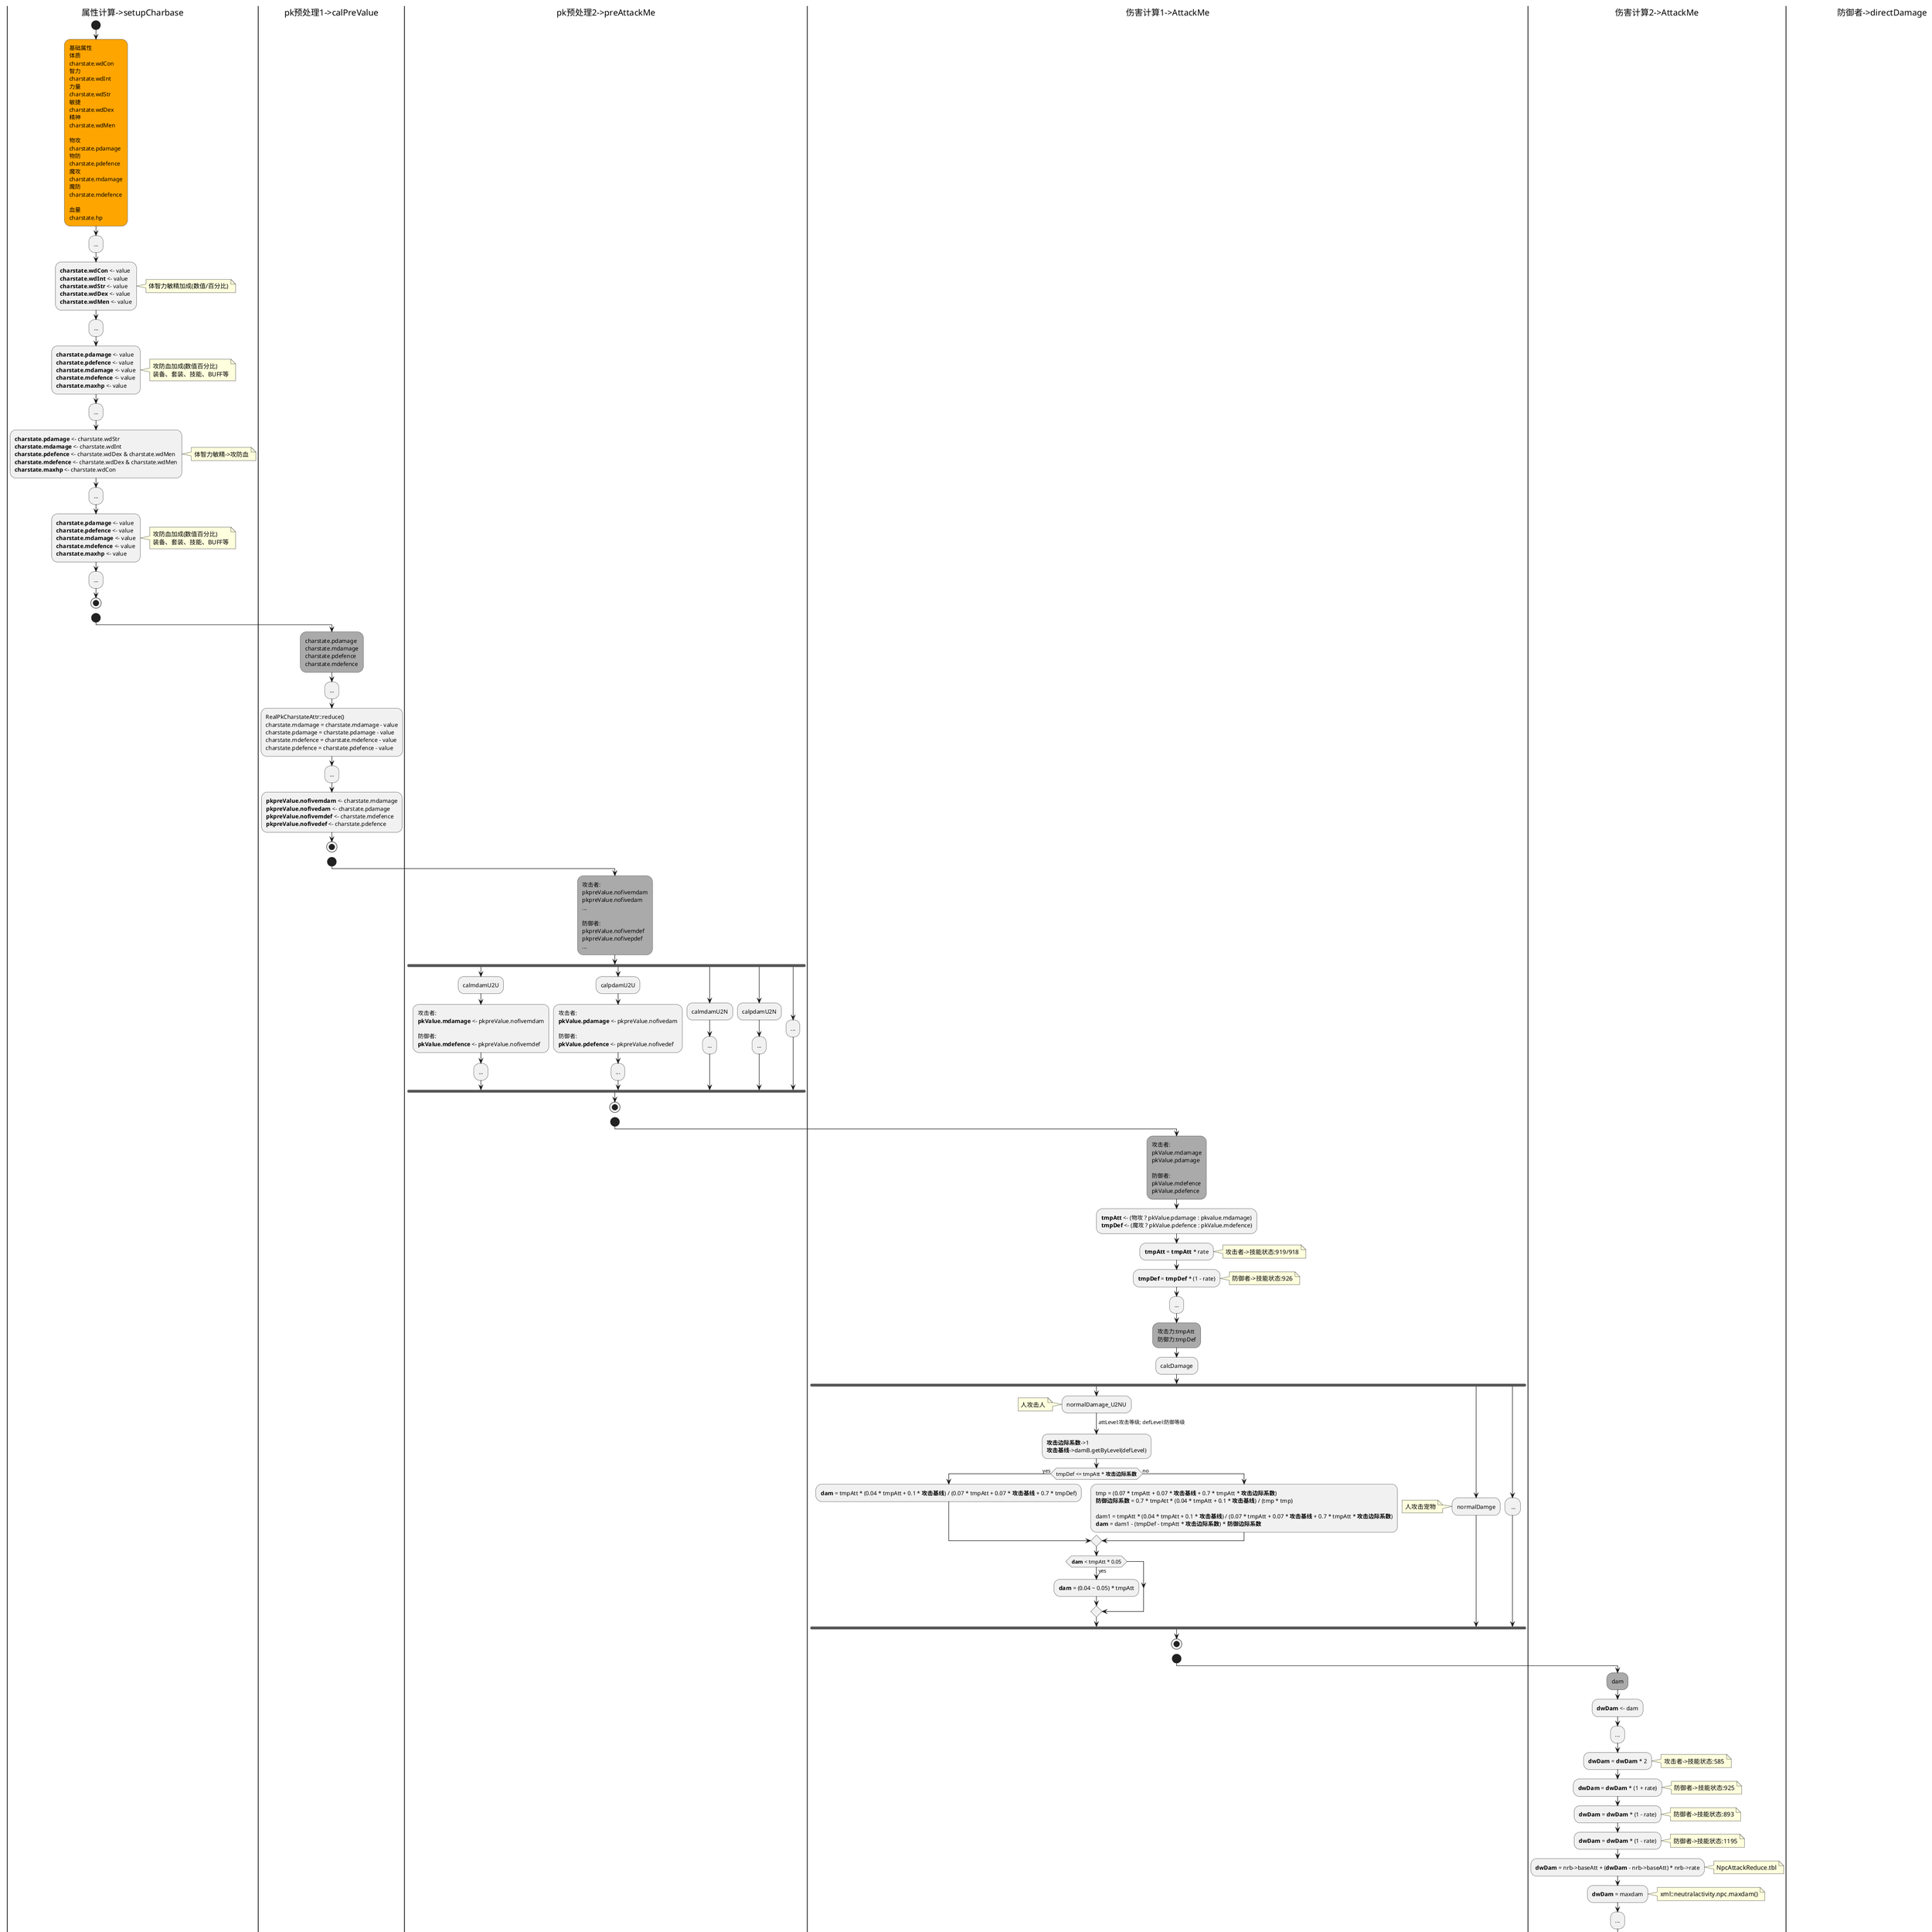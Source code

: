 @startuml
    |属性计算->setupCharbase|
    start
        #orange:基础属性
        体质
        charstate.wdCon
        智力
        charstate.wdInt
        力量
        charstate.wdStr
        敏捷
        charstate.wdDex
        精神
        charstate.wdMen

        物攻
        charstate.pdamage
        物防
        charstate.pdefence
        魔攻
        charstate.mdamage
        魔防
        charstate.mdefence

        血量
        charstate.hp;

        :...;
        :**charstate.wdCon** <- value
        **charstate.wdInt** <- value
        **charstate.wdStr** <- value
        **charstate.wdDex** <- value
        **charstate.wdMen** <- value;
        note right
            体智力敏精加成(数值/百分比)
        end note
        :...;

        :**charstate.pdamage** <- value
        **charstate.pdefence** <- value
        **charstate.mdamage** <- value
        **charstate.mdefence** <- value
        **charstate.maxhp** <- value;
        note right
            攻防血加成(数值百分比)
            装备、套装、技能、BUFF等
        end note
        :...;

        :**charstate.pdamage** <- charstate.wdStr
        **charstate.mdamage** <- charstate.wdInt
        **charstate.pdefence** <- charstate.wdDex & charstate.wdMen
        **charstate.mdefence** <- charstate.wdDex & charstate.wdMen
        **charstate.maxhp** <- charstate.wdCon;
        note right
            体智力敏精->攻防血
        end note
        :...;

        :**charstate.pdamage** <- value
        **charstate.pdefence** <- value
        **charstate.mdamage** <- value
        **charstate.mdefence** <- value
        **charstate.maxhp** <- value;
        note right
            攻防血加成(数值百分比)
            装备、套装、技能、BUFF等
        end note
        :...;
    stop

    start
        |pk预处理1->calPreValue|

        #AAAAAA:charstate.pdamage
        charstate.mdamage
        charstate.pdefence
        charstate.mdefence;

        :...;
        :RealPkCharstateAttr::reduce()
        charstate.mdamage = charstate.mdamage - value
        charstate.pdamage = charstate.pdamage - value
        charstate.mdefence = charstate.mdefence - value
        charstate.pdefence = charstate.pdefence - value;
        :...;

        :**pkpreValue.nofivemdam** <- charstate.mdamage
        **pkpreValue.nofivedam** <- charstate.pdamage
        **pkpreValue.nofivemdef** <- charstate.mdefence
        **pkpreValue.nofivedef** <- charstate.pdefence;
    stop

    start
        |pk预处理2->preAttackMe|

        #AAAAAA:攻击者:
        pkpreValue.nofivemdam
        pkpreValue.nofivedam
        ...

        防御者:
        pkpreValue.nofivemdef
        pkpreValue.nofivepdef
        ...;

        fork
            :calmdamU2U;

            :攻击者:
            **pkValue.mdamage** <- pkpreValue.nofivemdam

            防御者:
            **pkValue.mdefence** <- pkpreValue.nofivemdef;

            :...;
        fork again
            :calpdamU2U;

            :攻击者:
            **pkValue.pdamage** <- pkpreValue.nofivedam

            防御者:
            **pkValue.pdefence** <- pkpreValue.nofivedef;

            :...;
        fork again
            :calmdamU2N;

            :...;
        fork again
            :calpdamU2N;

            :...;
        fork again
            :...;
        endfork
    stop

    start
        |伤害计算1->AttackMe|

        #AAAAAA:攻击者:
        pkValue.mdamage
        pkValue.pdamage

        防御者:
        pkValue.mdefence
        pkValue.pdefence;

        :**tmpAtt** <- (物攻 ? pkValue.pdamage : pkvalue.mdamage)
        **tmpDef** <- (魔攻 ? pkValue.pdefence : pkValue.mdefence);

        :**tmpAtt** = **tmpAtt** * rate;
        note right
            攻击者->技能状态:919/918
        end note

        :**tmpDef** = **tmpDef** * (1 - rate);
        note right
            防御者->技能状态:926
        end note

        :...;
        #AAAAAA:攻击力:tmpAtt
        防御力:tmpDef;

        :calcDamage;
        fork
            :normalDamage_U2NU;
            note left
                人攻击人
            end note

            -> attLevel:攻击等级; defLevel:防御等级;

            :**攻击边际系数**->1
            **攻击基线**->damB.getByLevel(defLevel);

            if (tmpDef <= tmpAtt * **攻击边际系数**) then (yes)
                :**dam** = tmpAtt * (0.04 * tmpAtt + 0.1 * **攻击基线**) / (0.07 * tmpAtt + 0.07 * **攻击基线** + 0.7 * tmpDef);
            else (no)
                :tmp = (0.07 * tmpAtt + 0.07 * **攻击基线** + 0.7 * tmpAtt * **攻击边际系数**)
                **防御边际系数** = 0.7 * tmpAtt * (0.04 * tmpAtt + 0.1 * **攻击基线**) / (tmp * tmp)

                dam1 = tmpAtt * (0.04 * tmpAtt + 0.1 * **攻击基线**) / (0.07 * tmpAtt + 0.07 * **攻击基线** + 0.7 * tmpAtt * **攻击边际系数**)
                **dam** = dam1 - (tmpDef - tmpAtt * **攻击边际系数**) * **防御边际系数**;
            endif

            if (**dam** < tmpAtt * 0.05) then (yes)
                :**dam** = (0.04 ~ 0.05) * tmpAtt;
            endif
        fork again
            :normalDamge;
            note left
                人攻击宠物
            end note
        fork again
            : ...;
        endfork
    stop

    start
        |伤害计算2->AttackMe|
        #AAAAAA:dam;
        :**dwDam** <- dam;

        :...;
        :**dwDam** = **dwDam** * 2;
        note right
            攻击者->技能状态:585
        end note

        :**dwDam** = **dwDam** * (1 + rate);
        note right
            防御者->技能状态:925
        end note

        :**dwDam** = **dwDam** * (1 - rate);
        note right
            防御者->技能状态:893
        end note

        :**dwDam** = **dwDam** * (1 - rate);
        note right
            防御者->技能状态:1195
        end note

        :**dwDam** = nrb->baseAtt + (**dwDam** - nrb->baseAtt) * nrb->rate;
        note right
            NpcAttackReduce.tbl
        end note

        :**dwDam** = maxdam;
        note right
            xml::neutralactivity.npc.maxdam()
        end note
        :...;

        #AAAAAA:dwDam;
        :**dwDamDef** <- dwDam;

        :...;
        :**dwDamDef** += **dwDamDef** * rate;
        note right
            攻击者->技能状态:479
        end note

        :...;
        :**dwDamDef** *= 0.7;
        note right
            防御者->人物状态:USTATE_SHOUSHANG
        end note

        :**dwDamDef** *= 0.25;
        note right
            防御者->人物状态:USTATE_HUNMI
        end note
        :...;

    stop

    start
        |防御者->directDamage|
        #AAAAAA:dwDamDef;
        :**realReduce** <- dwDamDef;

        :...;
        :**realReduce** = realReduce * (1- rate);
        note right
            防御者->技能状态:1138
        end note
        :...;

        #HotPink:charbase.hp <- realReduce;
        note right
            防御者->血量变化
        end note
    stop

    start
        |防御者->reflectDam|
        #AAAAAA:wdHP;
        :**dwDamSelf** <- wdHP;

        :...;
        :**dwDamSelf** += value;
        note right
            防御者->技能状态:45
        end note
        :...;

        :...;
        :**dwDamSelf** -= value;
        note right
            攻击者->降低反伤:holylevel.getAbilityItemValue
        end note
        :...;
    stop

    start
        |攻击者->directDamage|
        #AAAAAA:dwDamSelf;
        :**realReduce** <- dwDamSelf;

        :...;
        :**realReduce** = realReduce * (1- rate);
        note right
            防御者->技能状态:1138
        end note
        :...;

        #HotPink:charbase.hp <- realReduce;
        note right
            攻击者->血量变化
        end note
    stop
@enduml